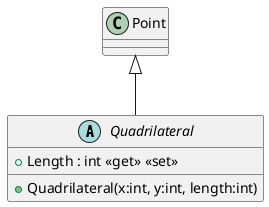 @startuml
abstract class Quadrilateral {
    + Quadrilateral(x:int, y:int, length:int)
    + Length : int <<get>> <<set>>
}
Point <|-- Quadrilateral
@enduml
